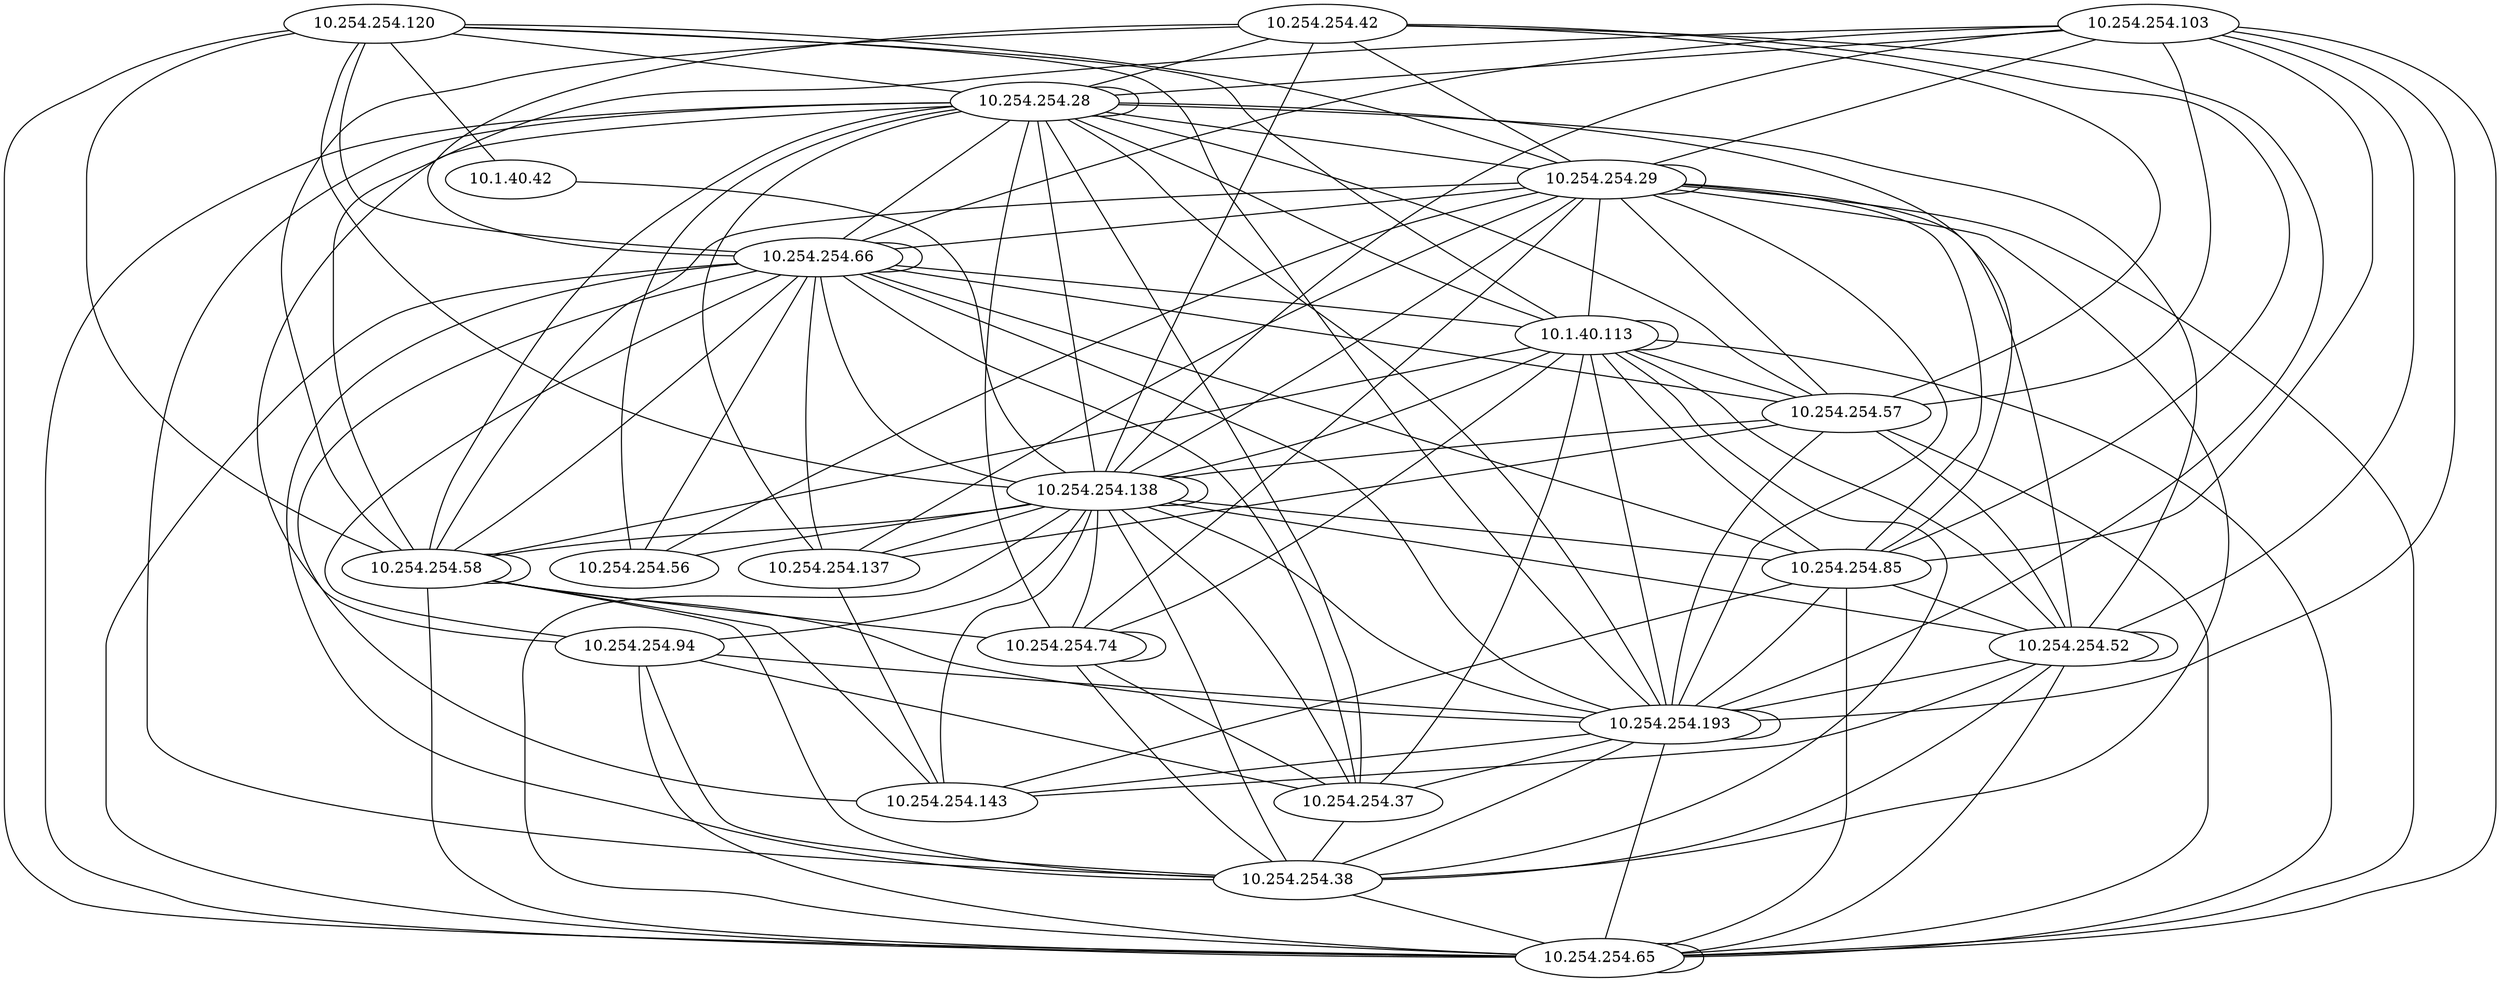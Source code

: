 graph  {
"10.254.254.120" [GETURL=8, total_time_hit=7, degree=9, modularity=0, seng=None_google, from_time="00:05:31", to_date="00:12:19", date="06/Aug/2007", betweennesscentrality="0.0166666666667", browser="MozillaV5.0,FirefoxV2.0.0.6", os=Windows, email="foo123@google.com,None", eigenvector="0.168741739507", degreeCentrality="0.428571428571"];
"10.254.254.103" [GETURL=12, total_time_hit=11, degree=10, modularity=1, seng=None_google, from_time="00:06:08", to_date="00:13:48", date="06/Aug/2007", betweennesscentrality="0.00244348244348", browser=None, os=None, email="foo123@google.com,None", eigenvector="0.191553714311", degreeCentrality="0.47619047619"];
"10.254.254.42" [GETURL=6, total_time_hit=5, degree=8, modularity=1, seng=None_google, from_time="00:06:30", to_date="00:14:54", date="06/Aug/2007", betweennesscentrality="0.00148148148148", browser="MozillaV5.0,FirefoxV2.0.0.6", os=Windows, email="foo123@google.com,None", eigenvector="0.156917817205", degreeCentrality="0.380952380952"];
"10.254.254.28" [GETURL=185, total_time_hit=56, degree=21, modularity=2, seng=None_google, from_time="00:05:29", to_date="00:14:54", date="06/Aug/2007", betweennesscentrality="0.0728119631691", browser="MozillaV5.0,FirefoxV2.0.0.4", os=Linux, email="foo123@google.com,None", eigenvector="0.309462449321", degreeCentrality="1.0"];
"10.254.254.29" [GETURL=62, total_time_hit=32, degree=19, modularity=1, seng=None_google, from_time="00:05:29", to_date="00:14:54", date="06/Aug/2007", betweennesscentrality="0.0488210334639", browser="MozillaV5.0,FirefoxV1.5.0.12", os=Windows, email="foo123@google.com,None", eigenvector="0.289056300586", degreeCentrality="0.904761904762"];
"10.254.254.66" [GETURL=41, total_time_hit=30, degree=20, modularity=3, seng=None_google, from_time="00:06:07", to_date="00:14:54", date="06/Aug/2007", betweennesscentrality="0.0659769463341", browser=None, os=None, email="foo123@google.com,None", eigenvector="0.292730896842", degreeCentrality="0.952380952381"];
"10.1.40.42" [GETURL=1, total_time_hit=1, degree=2, modularity=0, seng=google, from_time="00:09:53", to_date="00:09:53", date="06/Aug/2007", betweennesscentrality="0.0", browser=None, os=None, email="foo123@google.com", eigenvector="0.035901263454", degreeCentrality="0.0952380952381"];
"10.1.40.113" [GETURL=81, total_time_hit=37, degree=16, modularity=4, seng=None_google, from_time="00:05:29", to_date="00:14:53", date="06/Aug/2007", betweennesscentrality="0.0186736411736", browser=None, os=None, email="foo123@google.com,None", eigenvector="0.259314658984", degreeCentrality="0.761904761905"];
"10.254.254.57" [GETURL=18, total_time_hit=16, degree=11, modularity=1, seng=None_google, from_time="00:05:41", to_date="00:14:53", date="06/Aug/2007", betweennesscentrality="0.00904401154401", browser="MozillaV5.0,FirefoxV2.0.0.6", os=Windows, email="foo123@google.com,None", eigenvector="0.197783641567", degreeCentrality="0.52380952381"];
"10.254.254.138" [GETURL=179, total_time_hit=53, degree=23, modularity=0, seng=None_google, from_time="00:05:29", to_date="00:14:54", date="06/Aug/2007", betweennesscentrality="0.162347110561", browser=None, os=None, email="foo123@google.com,None", eigenvector="0.321050069154", degreeCentrality="1.09523809524"];
"10.254.254.137" [GETURL=4, total_time_hit=4, degree=6, modularity=3, seng=None_google, from_time="00:07:21", to_date="00:14:06", date="06/Aug/2007", betweennesscentrality="0.00231292517007", browser="MozillaV5.0,FirefoxV1.5.0.1", os=Mac, email="foo123@google.com,None", eigenvector="0.112313722345", degreeCentrality="0.285714285714"];
"10.254.254.85" [GETURL=6, total_time_hit=6, degree=11, modularity=1, seng=None_google, from_time="00:05:39", to_date="00:13:52", date="06/Aug/2007", betweennesscentrality="0.00818233353948", browser=None, os=None, email="foo123@google.com,None", eigenvector="0.198507209176", degreeCentrality="0.52380952381"];
"10.254.254.58" [GETURL=32, total_time_hit=24, degree=15, modularity=4, seng=None_google, from_time="00:05:29", to_date="00:14:24", date="06/Aug/2007", betweennesscentrality="0.020425170068", browser="MozillaV5.0,FirefoxV2.0.0.6", os=Windows, email="foo123@google.com,None", eigenvector="0.23881547801", degreeCentrality="0.714285714286"];
"10.254.254.74" [GETURL=11, total_time_hit=8, degree=9, modularity=4, seng=None_google, from_time="00:05:31", to_date="00:13:52", date="06/Aug/2007", betweennesscentrality="0.00136054421769", browser=None, os=None, email="foo123@google.com,None", eigenvector="0.14030085937", degreeCentrality="0.428571428571"];
"10.254.254.94" [GETURL=8, total_time_hit=7, degree=7, modularity=4, seng=None_google, from_time="00:05:29", to_date="00:13:40", date="06/Aug/2007", betweennesscentrality="0.000680272108844", browser="MozillaV5.0,FirefoxV2.0.0.4", os=Linux, email="foo123@google.com,None", eigenvector="0.13451121197", degreeCentrality="0.333333333333"];
"10.254.254.52" [GETURL=25, total_time_hit=17, degree=13, modularity=1, seng=None_google, from_time="00:06:01", to_date="00:14:54", date="06/Aug/2007", betweennesscentrality="0.0083843537415", browser=None, os=None, email="foo123@google.com,None", eigenvector="0.210150165901", degreeCentrality="0.619047619048"];
"10.254.254.193" [GETURL=46, total_time_hit=29, degree=19, modularity=4, seng=None_google, from_time="00:06:01", to_date="00:14:54", date="06/Aug/2007", betweennesscentrality="0.0397167250739", browser=None, os=None, email="foo123@google.com,None", eigenvector="0.293388586988", degreeCentrality="0.904761904762"];
"10.254.254.56" [GETURL=5, total_time_hit=5, degree=4, modularity=2, seng=google, from_time="00:06:22", to_date="00:13:29", date="06/Aug/2007", betweennesscentrality="0.0", browser="MozillaV5.0,FirefoxV1.5.0.12", os=Windows, email="foo123@google.com,None", eigenvector="0.088860464079", degreeCentrality="0.190476190476"];
"10.254.254.37" [GETURL=10, total_time_hit=9, degree=8, modularity=4, seng=google, from_time="00:05:29", to_date="00:14:54", date="06/Aug/2007", betweennesscentrality="0.00323129251701", browser="MozillaV5.0,FirefoxV2.0.0.6", os=Windows, email="foo123@google.com,None", eigenvector="0.143883323257", degreeCentrality="0.380952380952"];
"10.254.254.38" [GETURL=20, total_time_hit=17, degree=12, modularity=4, seng=None_google, from_time="00:06:01", to_date="00:14:54", date="06/Aug/2007", betweennesscentrality="0.0114722050436", browser=None, os=None, email="foo123@google.com,None", eigenvector="0.212203920057", degreeCentrality="0.571428571429"];
"10.254.254.143" [GETURL=4, total_time_hit=4, degree=7, modularity=3, seng=None_google, from_time="00:06:07", to_date="00:14:53", date="06/Aug/2007", betweennesscentrality="0.00508898508899", browser=None, os=None, email="foo123@google.com,None", eigenvector="0.12218584883", degreeCentrality="0.333333333333"];
"10.254.254.65" [GETURL=36, total_time_hit=28, degree=16, modularity=1, seng=None_google, from_time="00:05:30", to_date="00:14:53", date="06/Aug/2007", betweennesscentrality="0.0151645708789", browser=None, os=None, email="foo123@google.com,None", eigenvector="0.262384092082", degreeCentrality="0.761904761905"];
"10.254.254.120" -- "10.1.40.113";
"10.254.254.120" -- "10.254.254.58";
"10.254.254.120" -- "10.254.254.28";
"10.254.254.120" -- "10.254.254.29";
"10.254.254.120" -- "10.254.254.66";
"10.254.254.120" -- "10.254.254.138";
"10.254.254.120" -- "10.1.40.42";
"10.254.254.120" -- "10.254.254.193";
"10.254.254.120" -- "10.254.254.65";
"10.254.254.103" -- "10.254.254.85";
"10.254.254.103" -- "10.254.254.58";
"10.254.254.103" -- "10.254.254.28";
"10.254.254.103" -- "10.254.254.29";
"10.254.254.103" -- "10.254.254.66";
"10.254.254.103" -- "10.254.254.138";
"10.254.254.103" -- "10.254.254.193";
"10.254.254.103" -- "10.254.254.52";
"10.254.254.103" -- "10.254.254.57";
"10.254.254.103" -- "10.254.254.65";
"10.254.254.42" -- "10.254.254.57";
"10.254.254.42" -- "10.254.254.58";
"10.254.254.42" -- "10.254.254.28";
"10.254.254.42" -- "10.254.254.29";
"10.254.254.42" -- "10.254.254.66";
"10.254.254.42" -- "10.254.254.138";
"10.254.254.42" -- "10.254.254.85";
"10.254.254.42" -- "10.254.254.193";
"10.254.254.28" -- "10.1.40.113";
"10.254.254.28" -- "10.254.254.52";
"10.254.254.28" -- "10.254.254.37";
"10.254.254.28" -- "10.254.254.137";
"10.254.254.28" -- "10.254.254.38";
"10.254.254.28" -- "10.254.254.56";
"10.254.254.28" -- "10.254.254.57";
"10.254.254.28" -- "10.254.254.58";
"10.254.254.28" -- "10.254.254.74";
"10.254.254.28" -- "10.254.254.28";
"10.254.254.28" -- "10.254.254.29";
"10.254.254.28" -- "10.254.254.66";
"10.254.254.28" -- "10.254.254.138";
"10.254.254.28" -- "10.254.254.94";
"10.254.254.28" -- "10.254.254.85";
"10.254.254.28" -- "10.254.254.193";
"10.254.254.28" -- "10.254.254.65";
"10.254.254.29" -- "10.1.40.113";
"10.254.254.29" -- "10.254.254.85";
"10.254.254.29" -- "10.254.254.38";
"10.254.254.29" -- "10.254.254.29";
"10.254.254.29" -- "10.254.254.57";
"10.254.254.29" -- "10.254.254.58";
"10.254.254.29" -- "10.254.254.74";
"10.254.254.29" -- "10.254.254.65";
"10.254.254.29" -- "10.254.254.66";
"10.254.254.29" -- "10.254.254.138";
"10.254.254.29" -- "10.254.254.137";
"10.254.254.29" -- "10.254.254.52";
"10.254.254.29" -- "10.254.254.193";
"10.254.254.29" -- "10.254.254.56";
"10.254.254.66" -- "10.1.40.113";
"10.254.254.66" -- "10.254.254.94";
"10.254.254.66" -- "10.254.254.37";
"10.254.254.66" -- "10.254.254.38";
"10.254.254.66" -- "10.254.254.85";
"10.254.254.66" -- "10.254.254.56";
"10.254.254.66" -- "10.254.254.58";
"10.254.254.66" -- "10.254.254.66";
"10.254.254.66" -- "10.254.254.138";
"10.254.254.66" -- "10.254.254.143";
"10.254.254.66" -- "10.254.254.137";
"10.254.254.66" -- "10.254.254.193";
"10.254.254.66" -- "10.254.254.57";
"10.254.254.66" -- "10.254.254.65";
"10.1.40.42" -- "10.254.254.138";
"10.1.40.113" -- "10.1.40.113";
"10.1.40.113" -- "10.254.254.85";
"10.1.40.113" -- "10.254.254.37";
"10.1.40.113" -- "10.254.254.38";
"10.1.40.113" -- "10.254.254.57";
"10.1.40.113" -- "10.254.254.58";
"10.1.40.113" -- "10.254.254.74";
"10.1.40.113" -- "10.254.254.138";
"10.1.40.113" -- "10.254.254.52";
"10.1.40.113" -- "10.254.254.193";
"10.1.40.113" -- "10.254.254.65";
"10.254.254.57" -- "10.254.254.138";
"10.254.254.57" -- "10.254.254.137";
"10.254.254.57" -- "10.254.254.52";
"10.254.254.57" -- "10.254.254.193";
"10.254.254.57" -- "10.254.254.65";
"10.254.254.138" -- "10.254.254.138";
"10.254.254.138" -- "10.254.254.137";
"10.254.254.138" -- "10.254.254.85";
"10.254.254.138" -- "10.254.254.58";
"10.254.254.138" -- "10.254.254.74";
"10.254.254.138" -- "10.254.254.94";
"10.254.254.138" -- "10.254.254.52";
"10.254.254.138" -- "10.254.254.193";
"10.254.254.138" -- "10.254.254.56";
"10.254.254.138" -- "10.254.254.37";
"10.254.254.138" -- "10.254.254.38";
"10.254.254.138" -- "10.254.254.143";
"10.254.254.138" -- "10.254.254.65";
"10.254.254.137" -- "10.254.254.143";
"10.254.254.85" -- "10.254.254.143";
"10.254.254.85" -- "10.254.254.52";
"10.254.254.85" -- "10.254.254.193";
"10.254.254.85" -- "10.254.254.65";
"10.254.254.58" -- "10.254.254.38";
"10.254.254.58" -- "10.254.254.58";
"10.254.254.58" -- "10.254.254.74";
"10.254.254.58" -- "10.254.254.143";
"10.254.254.58" -- "10.254.254.193";
"10.254.254.58" -- "10.254.254.65";
"10.254.254.74" -- "10.254.254.37";
"10.254.254.74" -- "10.254.254.38";
"10.254.254.74" -- "10.254.254.74";
"10.254.254.94" -- "10.254.254.37";
"10.254.254.94" -- "10.254.254.38";
"10.254.254.94" -- "10.254.254.65";
"10.254.254.94" -- "10.254.254.193";
"10.254.254.52" -- "10.254.254.38";
"10.254.254.52" -- "10.254.254.143";
"10.254.254.52" -- "10.254.254.52";
"10.254.254.52" -- "10.254.254.193";
"10.254.254.52" -- "10.254.254.65";
"10.254.254.193" -- "10.254.254.37";
"10.254.254.193" -- "10.254.254.143";
"10.254.254.193" -- "10.254.254.38";
"10.254.254.193" -- "10.254.254.193";
"10.254.254.193" -- "10.254.254.65";
"10.254.254.37" -- "10.254.254.38";
"10.254.254.38" -- "10.254.254.65";
"10.254.254.65" -- "10.254.254.65";
}
